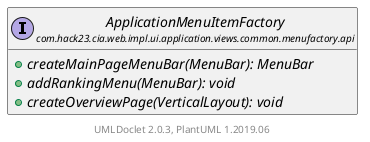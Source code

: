 @startuml
    set namespaceSeparator none
    hide empty fields
    hide empty methods

    interface "<size:14>ApplicationMenuItemFactory\n<size:10>com.hack23.cia.web.impl.ui.application.views.common.menufactory.api" as com.hack23.cia.web.impl.ui.application.views.common.menufactory.api.ApplicationMenuItemFactory [[ApplicationMenuItemFactory.html]] {
        {abstract} +createMainPageMenuBar(MenuBar): MenuBar
        {abstract} +addRankingMenu(MenuBar): void
        {abstract} +createOverviewPage(VerticalLayout): void
    }

    center footer UMLDoclet 2.0.3, PlantUML 1.2019.06
@enduml
